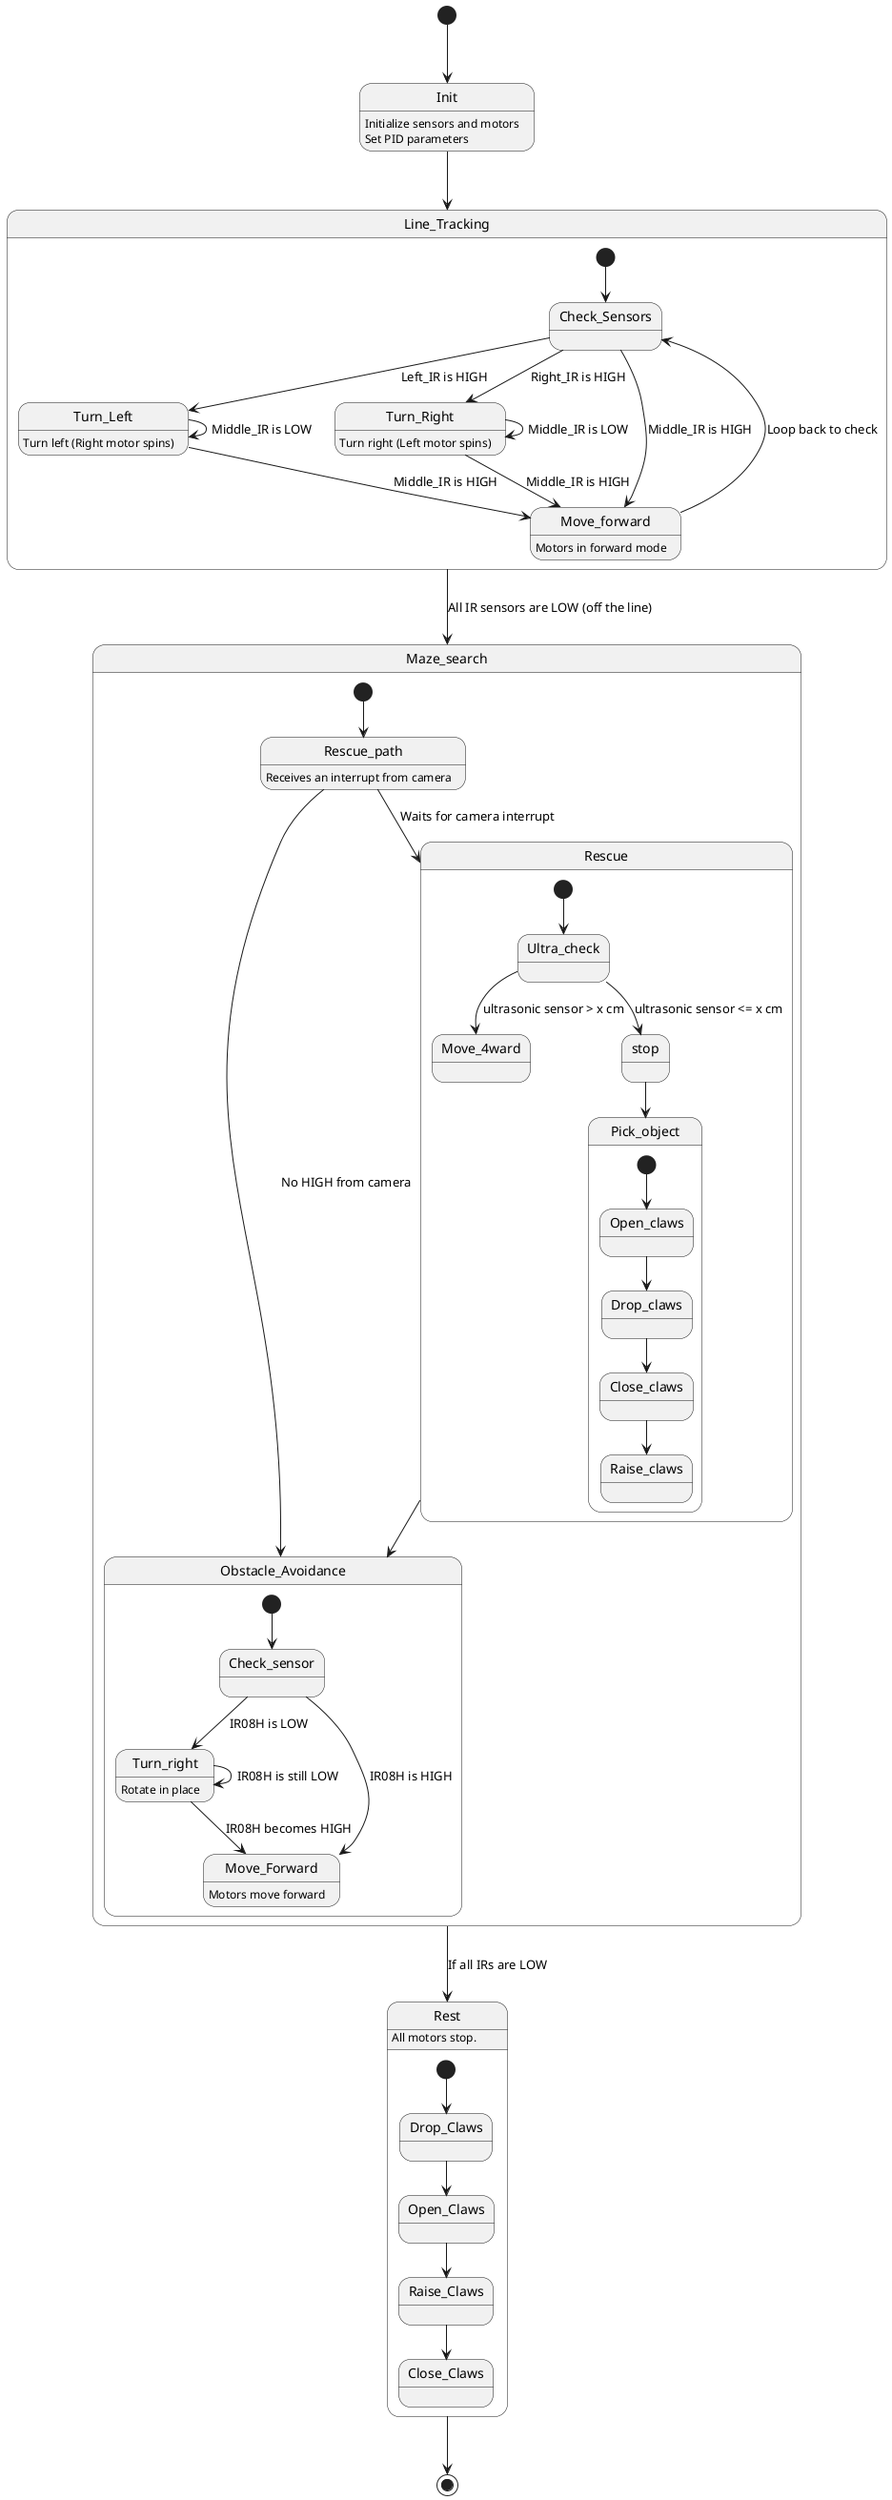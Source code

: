 @startuml
[*] --> Init
Init : Initialize sensors and motors
Init : Set PID parameters
Init --> Line_Tracking

'--- Line Following Phase ---
state Line_Tracking {
   [*] --> Check_Sensors

   Check_Sensors --> Turn_Left : Left_IR is HIGH
   Check_Sensors --> Turn_Right : Right_IR is HIGH
   Check_Sensors --> Move_forward : Middle_IR is HIGH

   Turn_Left : Turn left (Right motor spins)
   Turn_Left --> Turn_Left : Middle_IR is LOW
   Turn_Left --> Move_forward : Middle_IR is HIGH

   Turn_Right : Turn right (Left motor spins)
   Turn_Right --> Turn_Right : Middle_IR is LOW
   Turn_Right --> Move_forward : Middle_IR is HIGH

   Move_forward : Motors in forward mode
   Move_forward --> Check_Sensors : Loop back to check

}

Line_Tracking --> Maze_search : All IR sensors are LOW (off the line)

'--- Maze Navigation Phase ---
state Maze_search {
  [*] --> Rescue_path
  Rescue_path : Receives an interrupt from camera

  Rescue_path --> Obstacle_Avoidance : No HIGH from camera

  state Obstacle_Avoidance {
    [*] --> Check_sensor
    Check_sensor --> Turn_right : IR08H is LOW
    Check_sensor --> Move_Forward : IR08H is HIGH

    Turn_right : Rotate in place
    Turn_right --> Turn_right : IR08H is still LOW
    Turn_right --> Move_Forward : IR08H becomes HIGH

    Move_Forward : Motors move forward
  }

  Rescue_path --> Rescue : Waits for camera interrupt

  state Rescue {
    [*] --> Ultra_check
    Ultra_check --> Move_4ward : ultrasonic sensor > x cm
    Ultra_check --> stop : ultrasonic sensor <= x cm
    state Pick_object {
      [*] --> Open_claws
      Open_claws --> Drop_claws
      Drop_claws --> Close_claws
      Close_claws --> Raise_claws
    }
    stop --> Pick_object
  }
  Rescue --> Obstacle_Avoidance
}
Maze_search --> Rest : If all IRs are LOW
state Rest{
  [*] --> Drop_Claws
  Drop_Claws --> Open_Claws
  Open_Claws --> Raise_Claws
  Raise_Claws --> Close_Claws
}

Rest : All motors stop.
Rest --> [*]
@enduml